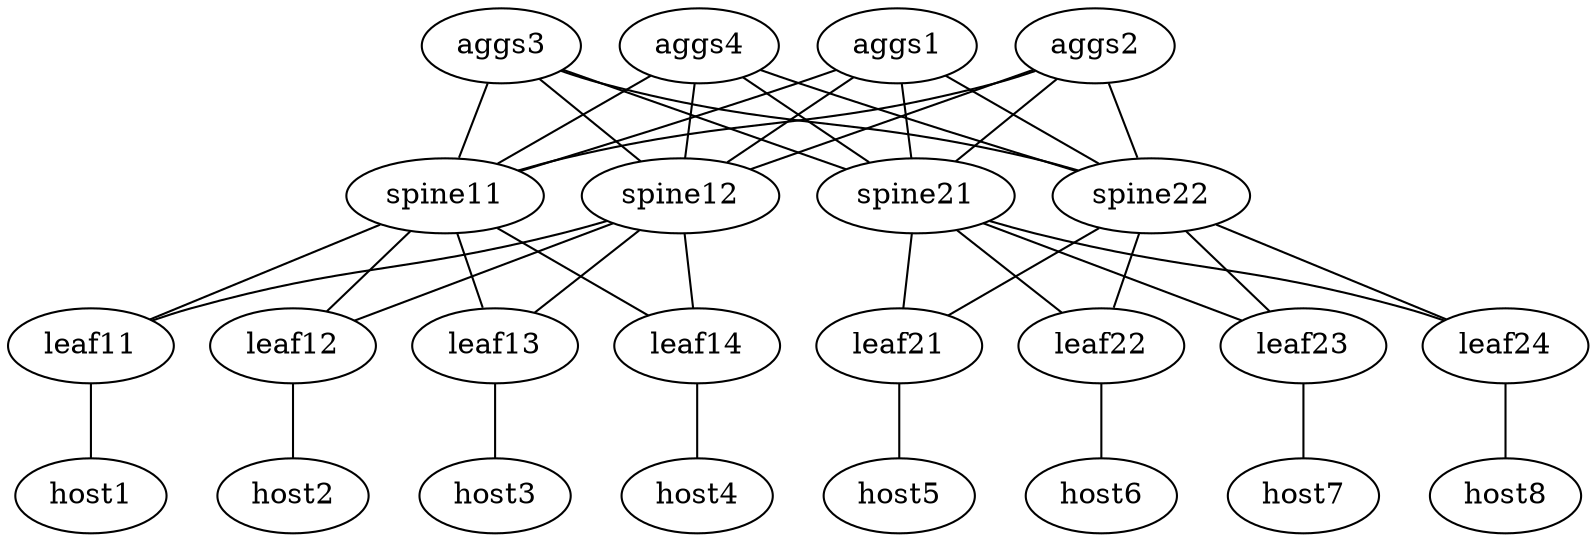 // Data Centre
graph {
	aggs1 [dev_type="microsoft-sonic"]
	aggs2 [dev_type="microsoft-sonic"]
	aggs3 [dev_type="microsoft-sonic"]
	aggs4 [dev_type="microsoft-sonic"]
	spine11 [dev_type="microsoft-sonic" pod=A]
	spine12 [dev_type="microsoft-sonic" pod=A]
	spine21 [dev_type="microsoft-sonic" pod=B]
	spine22 [dev_type="microsoft-sonic" pod=B]
	leaf11 [dev_type="microsoft-sonic" pod=A]
	leaf12 [dev_type="microsoft-sonic" pod=A]
	leaf13 [dev_type="microsoft-sonic" pod=A]
	leaf14 [dev_type="microsoft-sonic" pod=A]
	leaf21 [dev_type="microsoft-sonic" pod=B]
	leaf22 [dev_type="microsoft-sonic" pod=B]
	leaf23 [dev_type="microsoft-sonic" pod=B]
	leaf24 [dev_type="microsoft-sonic" pod=B]
	host1 [dev_type=ubuntu pod=A]
	host2 [dev_type=ubuntu pod=A]
	host3 [dev_type=ubuntu pod=A]
	host4 [dev_type=ubuntu pod=A]
	host5 [dev_type=ubuntu pod=A]
	host6 [dev_type=ubuntu pod=B]
	host7 [dev_type=ubuntu pod=B]
	host8 [dev_type=ubuntu pod=B]
	leaf11 -- host1 [type=link_customer]
	leaf12 -- host2 [type=link_customer]
	leaf13 -- host3 [type=link_customer]
	leaf14 -- host4 [type=link_customer]
	leaf21 -- host5 [type=link_customer]
	leaf22 -- host6 [type=link_customer]
	leaf23 -- host7 [type=link_customer]
	leaf24 -- host8 [type=link_customer]
	spine11 -- leaf11 [type=link_dc]
	spine11 -- leaf12 [type=link_dc]
	spine11 -- leaf13 [type=link_dc]
	spine11 -- leaf14 [type=link_dc]
	spine12 -- leaf11 [type=link_dc]
	spine12 -- leaf12 [type=link_dc]
	spine12 -- leaf13 [type=link_dc]
	spine12 -- leaf14 [type=link_dc]
	spine21 -- leaf21 [type=link_dc]
	spine21 -- leaf22 [type=link_dc]
	spine21 -- leaf23 [type=link_dc]
	spine21 -- leaf24 [type=link_dc]
	spine22 -- leaf21 [type=link_dc]
	spine22 -- leaf22 [type=link_dc]
	spine22 -- leaf23 [type=link_dc]
	spine22 -- leaf24 [type=link_dc]
	aggs1 -- spine11 [type=link_dc]
	aggs1 -- spine12 [type=link_dc]
	aggs1 -- spine21 [type=link_dc]
	aggs1 -- spine22 [type=link_dc]
	aggs2 -- spine11 [type=link_dc]
	aggs2 -- spine12 [type=link_dc]
	aggs2 -- spine21 [type=link_dc]
	aggs2 -- spine22 [type=link_dc]
	aggs3 -- spine11 [type=link_dc]
	aggs3 -- spine12 [type=link_dc]
	aggs3 -- spine21 [type=link_dc]
	aggs3 -- spine22 [type=link_dc]
	aggs4 -- spine11 [type=link_dc]
	aggs4 -- spine12 [type=link_dc]
	aggs4 -- spine21 [type=link_dc]
	aggs4 -- spine22 [type=link_dc]
}
